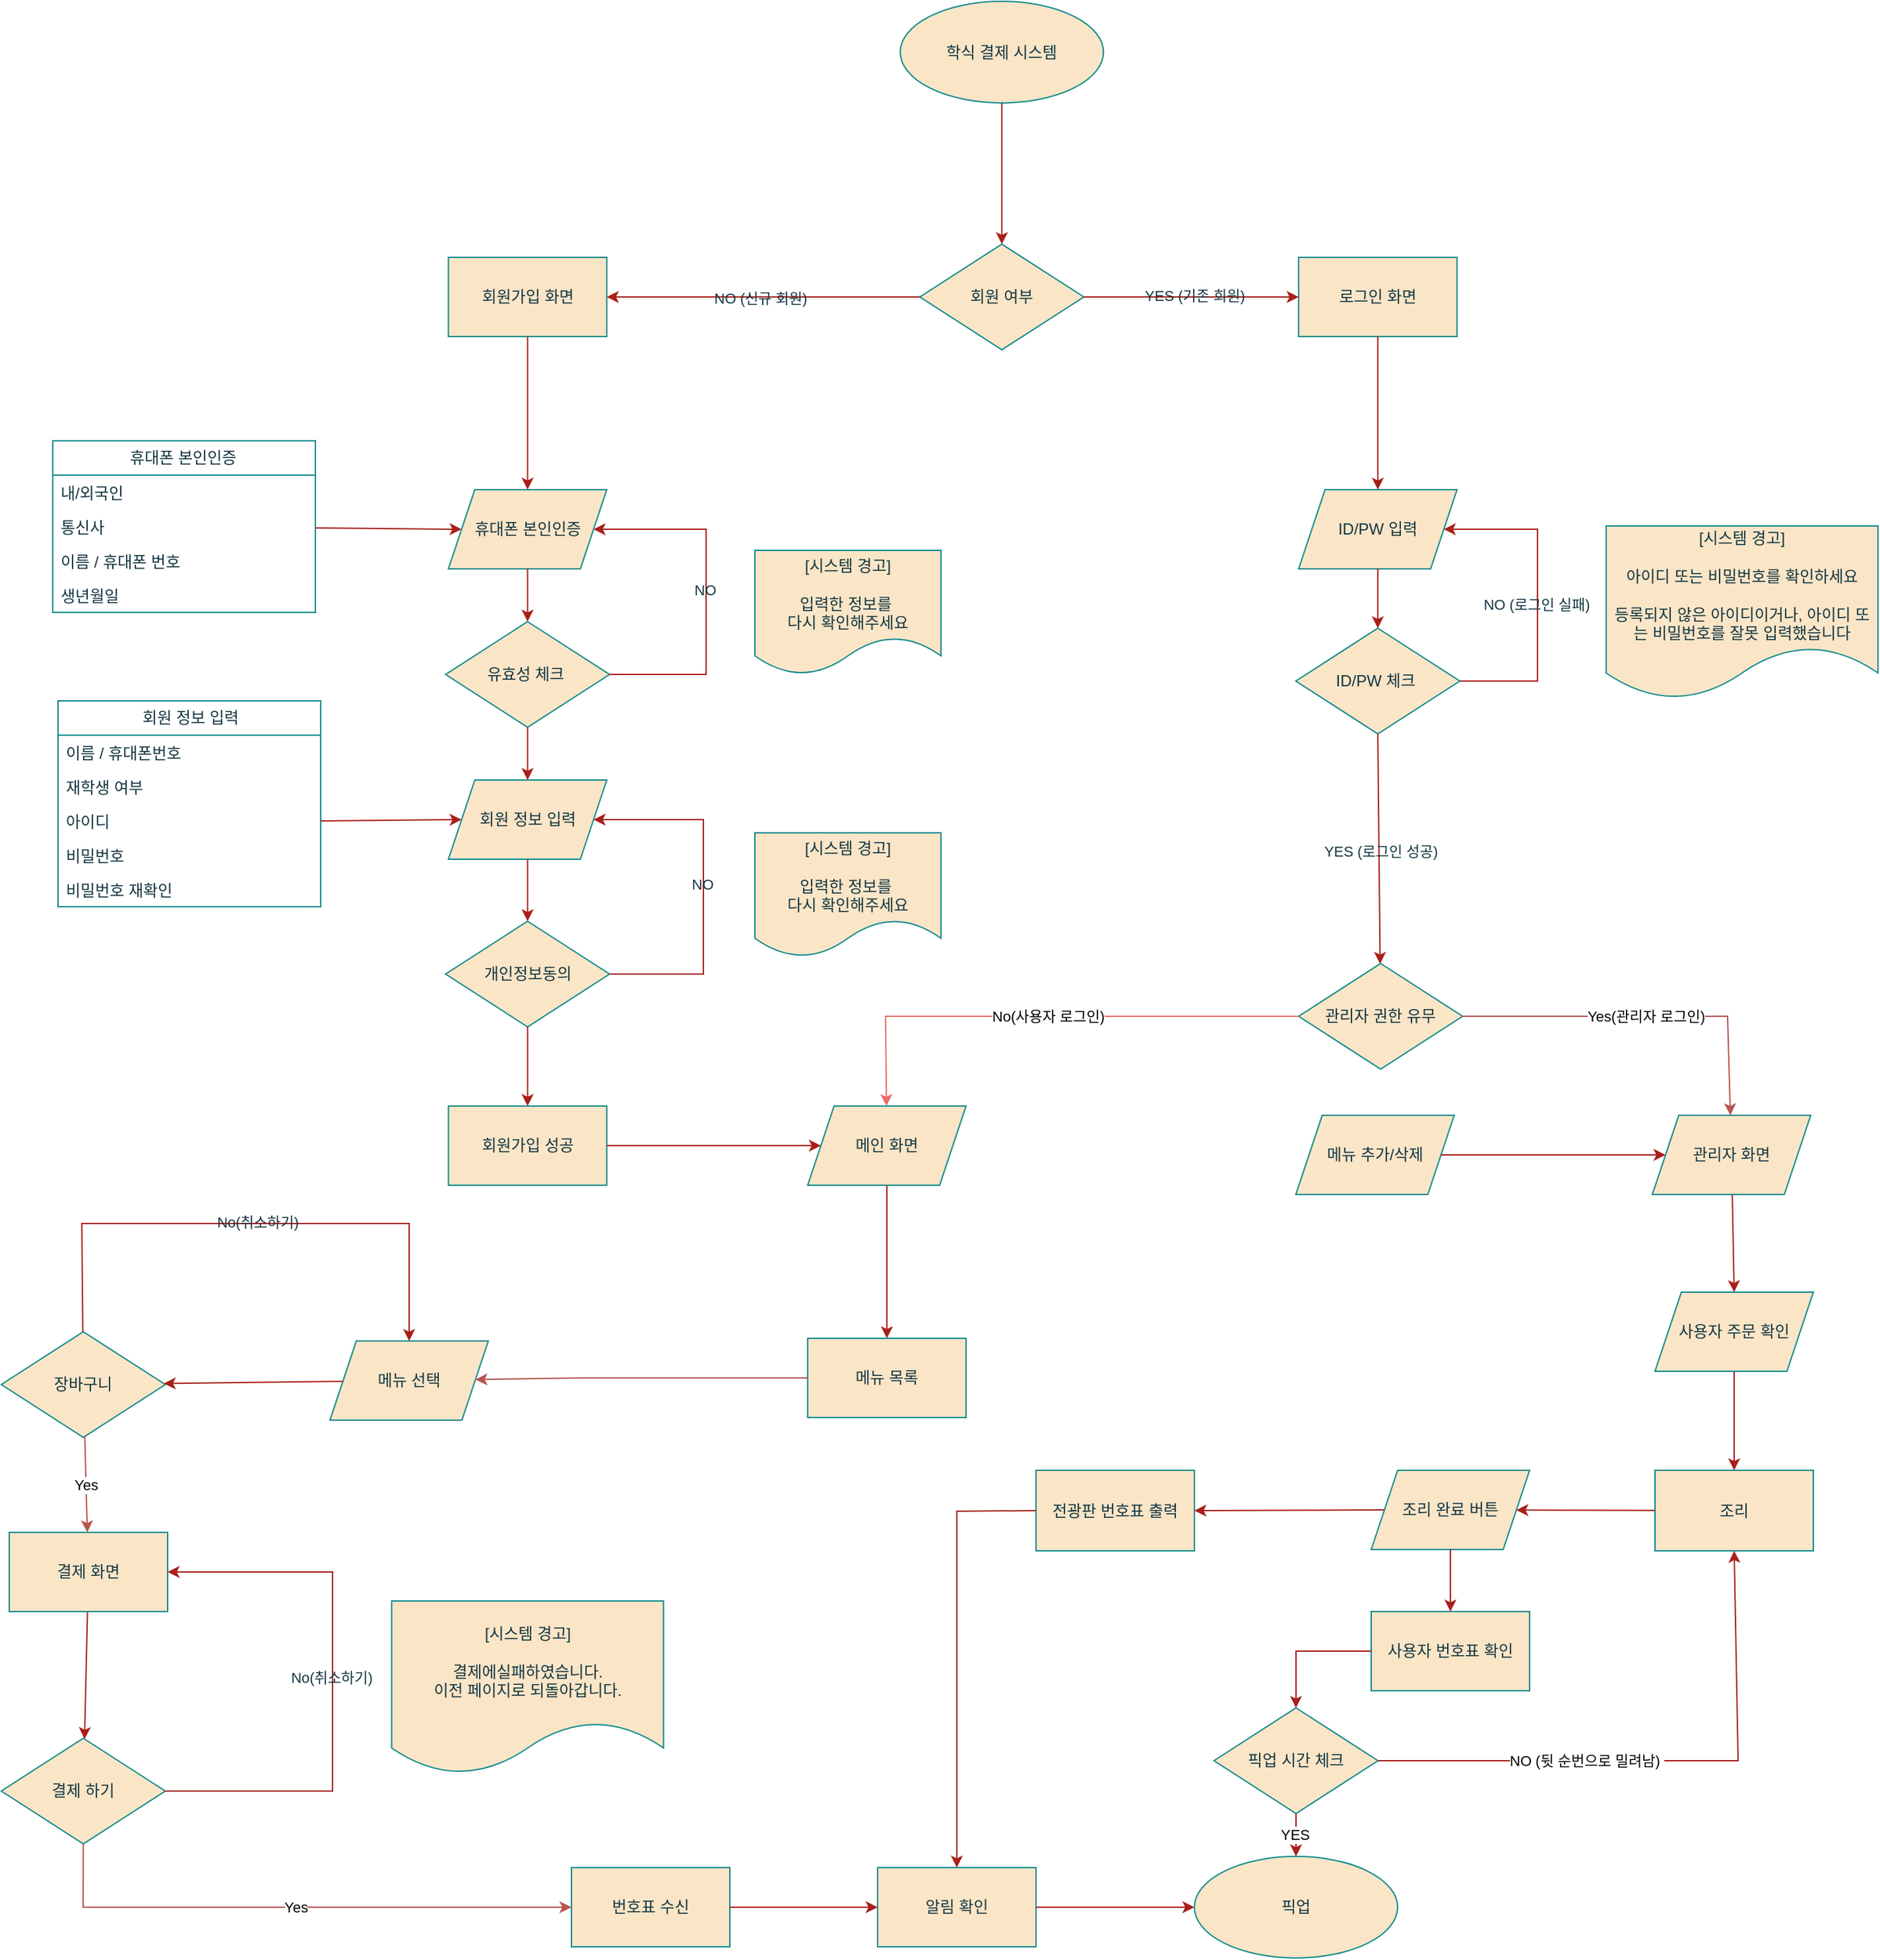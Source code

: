 <mxfile version="24.7.16">
  <diagram name="페이지-1" id="WDOpKO4NPTPdkzbE7wX_">
    <mxGraphModel dx="3242" dy="3518" grid="0" gridSize="10" guides="1" tooltips="1" connect="1" arrows="1" fold="1" page="0" pageScale="1" pageWidth="1169" pageHeight="827" background="none" math="0" shadow="0">
      <root>
        <mxCell id="0" />
        <mxCell id="1" parent="0" />
        <mxCell id="cikBObeoJPo-PBKQ5aRE-59" value="" style="endArrow=classic;rounded=0;entryX=0;entryY=0.5;entryDx=0;entryDy=0;flowAnimation=0;align=center;html=1;labelBackgroundColor=none;strokeColor=#A8201A;fontColor=default;" parent="1" source="cikBObeoJPo-PBKQ5aRE-9" target="cikBObeoJPo-PBKQ5aRE-20" edge="1">
          <mxGeometry width="50" height="50" relative="1" as="geometry">
            <mxPoint x="-371" y="-1385" as="sourcePoint" />
            <mxPoint x="-371" y="-1269" as="targetPoint" />
            <Array as="points" />
          </mxGeometry>
        </mxCell>
        <mxCell id="cikBObeoJPo-PBKQ5aRE-20" value="휴대폰 본인인증" style="shape=parallelogram;perimeter=parallelogramPerimeter;whiteSpace=wrap;html=1;fixedSize=1;rounded=0;labelBackgroundColor=none;fillColor=#FAE5C7;strokeColor=#0F8B8D;fontColor=#143642;" parent="1" vertex="1">
          <mxGeometry x="-441.25" y="-1279" width="120" height="60" as="geometry" />
        </mxCell>
        <mxCell id="cikBObeoJPo-PBKQ5aRE-21" value="유효성 체크&amp;nbsp;" style="rhombus;whiteSpace=wrap;html=1;rounded=0;labelBackgroundColor=none;fillColor=#FAE5C7;strokeColor=#0F8B8D;fontColor=#143642;" parent="1" vertex="1">
          <mxGeometry x="-443.37" y="-1179" width="124.25" height="80" as="geometry" />
        </mxCell>
        <mxCell id="cikBObeoJPo-PBKQ5aRE-22" value="&lt;div&gt;&lt;br&gt;&lt;/div&gt;[시스템 경고]&lt;div&gt;&lt;br&gt;&lt;div&gt;&lt;div&gt;&lt;span style=&quot;background-color: initial;&quot;&gt;입력한 정보를&amp;nbsp;&lt;/span&gt;&lt;/div&gt;&lt;div&gt;다시 확인해주세요&lt;br&gt;&lt;div&gt;&lt;div&gt;&lt;br&gt;&lt;/div&gt;&lt;/div&gt;&lt;/div&gt;&lt;/div&gt;&lt;/div&gt;" style="shape=document;whiteSpace=wrap;html=1;boundedLbl=1;rounded=0;labelBackgroundColor=none;fillColor=#FAE5C7;strokeColor=#0F8B8D;fontColor=#143642;" parent="1" vertex="1">
          <mxGeometry x="-209" y="-1233" width="141" height="94" as="geometry" />
        </mxCell>
        <mxCell id="cikBObeoJPo-PBKQ5aRE-24" value="회원 정보 입력" style="shape=parallelogram;perimeter=parallelogramPerimeter;whiteSpace=wrap;html=1;fixedSize=1;rounded=0;labelBackgroundColor=none;fillColor=#FAE5C7;strokeColor=#0F8B8D;fontColor=#143642;" parent="1" vertex="1">
          <mxGeometry x="-441.24" y="-1059" width="120" height="60" as="geometry" />
        </mxCell>
        <mxCell id="cikBObeoJPo-PBKQ5aRE-26" value="회원 여부" style="rhombus;whiteSpace=wrap;html=1;rounded=0;labelBackgroundColor=none;fillColor=#FAE5C7;strokeColor=#0F8B8D;fontColor=#143642;" parent="1" vertex="1">
          <mxGeometry x="-84" y="-1465" width="124.25" height="80" as="geometry" />
        </mxCell>
        <mxCell id="cikBObeoJPo-PBKQ5aRE-27" value="회원가입 화면" style="rounded=0;whiteSpace=wrap;html=1;labelBackgroundColor=none;fillColor=#FAE5C7;strokeColor=#0F8B8D;fontColor=#143642;" parent="1" vertex="1">
          <mxGeometry x="-441.25" y="-1455" width="120" height="60" as="geometry" />
        </mxCell>
        <mxCell id="cikBObeoJPo-PBKQ5aRE-28" value="로그인 화면" style="rounded=0;whiteSpace=wrap;html=1;labelBackgroundColor=none;fillColor=#FAE5C7;strokeColor=#0F8B8D;fontColor=#143642;" parent="1" vertex="1">
          <mxGeometry x="203" y="-1455" width="120" height="60" as="geometry" />
        </mxCell>
        <mxCell id="cikBObeoJPo-PBKQ5aRE-29" value="ID/PW 입력" style="shape=parallelogram;perimeter=parallelogramPerimeter;whiteSpace=wrap;html=1;fixedSize=1;rounded=0;labelBackgroundColor=none;fillColor=#FAE5C7;strokeColor=#0F8B8D;fontColor=#143642;" parent="1" vertex="1">
          <mxGeometry x="203" y="-1279" width="120" height="60" as="geometry" />
        </mxCell>
        <mxCell id="cikBObeoJPo-PBKQ5aRE-30" value="ID/PW 체크&amp;nbsp;" style="rhombus;whiteSpace=wrap;html=1;rounded=0;labelBackgroundColor=none;fillColor=#FAE5C7;strokeColor=#0F8B8D;fontColor=#143642;" parent="1" vertex="1">
          <mxGeometry x="200.87" y="-1174" width="124.25" height="80" as="geometry" />
        </mxCell>
        <mxCell id="cikBObeoJPo-PBKQ5aRE-32" value="개인정보동의" style="rhombus;whiteSpace=wrap;html=1;rounded=0;labelBackgroundColor=none;fillColor=#FAE5C7;strokeColor=#0F8B8D;fontColor=#143642;" parent="1" vertex="1">
          <mxGeometry x="-443.36" y="-952" width="124.25" height="80" as="geometry" />
        </mxCell>
        <mxCell id="cikBObeoJPo-PBKQ5aRE-34" value="회원가입 성공" style="rounded=0;whiteSpace=wrap;html=1;labelBackgroundColor=none;fillColor=#FAE5C7;strokeColor=#0F8B8D;fontColor=#143642;" parent="1" vertex="1">
          <mxGeometry x="-441.23" y="-812" width="120" height="60" as="geometry" />
        </mxCell>
        <mxCell id="cikBObeoJPo-PBKQ5aRE-37" value="회원 정보 입력" style="swimlane;fontStyle=0;childLayout=stackLayout;horizontal=1;startSize=26;fillColor=none;horizontalStack=0;resizeParent=1;resizeParentMax=0;resizeLast=0;collapsible=1;marginBottom=0;html=1;align=center;verticalAlign=middle;glass=0;rounded=0;labelBackgroundColor=none;strokeColor=#0F8B8D;fontColor=#143642;" parent="1" vertex="1">
          <mxGeometry x="-737" y="-1119" width="199" height="156" as="geometry" />
        </mxCell>
        <mxCell id="cikBObeoJPo-PBKQ5aRE-38" value="이름 / 휴대폰번호" style="text;strokeColor=none;fillColor=none;align=left;verticalAlign=top;spacingLeft=4;spacingRight=4;overflow=hidden;rotatable=0;points=[[0,0.5],[1,0.5]];portConstraint=eastwest;whiteSpace=wrap;html=1;rounded=0;labelBackgroundColor=none;fontColor=#143642;" parent="cikBObeoJPo-PBKQ5aRE-37" vertex="1">
          <mxGeometry y="26" width="199" height="26" as="geometry" />
        </mxCell>
        <mxCell id="4lntPSZdPVpktbw4NOrN-1" value="재학생 여부" style="text;strokeColor=none;fillColor=none;align=left;verticalAlign=top;spacingLeft=4;spacingRight=4;overflow=hidden;rotatable=0;points=[[0,0.5],[1,0.5]];portConstraint=eastwest;whiteSpace=wrap;html=1;rounded=0;labelBackgroundColor=none;fontColor=#143642;" parent="cikBObeoJPo-PBKQ5aRE-37" vertex="1">
          <mxGeometry y="52" width="199" height="26" as="geometry" />
        </mxCell>
        <mxCell id="cikBObeoJPo-PBKQ5aRE-39" value="아이디" style="text;strokeColor=none;fillColor=none;align=left;verticalAlign=top;spacingLeft=4;spacingRight=4;overflow=hidden;rotatable=0;points=[[0,0.5],[1,0.5]];portConstraint=eastwest;whiteSpace=wrap;html=1;rounded=0;labelBackgroundColor=none;fontColor=#143642;" parent="cikBObeoJPo-PBKQ5aRE-37" vertex="1">
          <mxGeometry y="78" width="199" height="26" as="geometry" />
        </mxCell>
        <mxCell id="cikBObeoJPo-PBKQ5aRE-40" value="비밀번호" style="text;strokeColor=none;fillColor=none;align=left;verticalAlign=top;spacingLeft=4;spacingRight=4;overflow=hidden;rotatable=0;points=[[0,0.5],[1,0.5]];portConstraint=eastwest;whiteSpace=wrap;html=1;rounded=0;labelBackgroundColor=none;fontColor=#143642;" parent="cikBObeoJPo-PBKQ5aRE-37" vertex="1">
          <mxGeometry y="104" width="199" height="26" as="geometry" />
        </mxCell>
        <mxCell id="cikBObeoJPo-PBKQ5aRE-41" value="비밀번호 재확인" style="text;strokeColor=none;fillColor=none;align=left;verticalAlign=top;spacingLeft=4;spacingRight=4;overflow=hidden;rotatable=0;points=[[0,0.5],[1,0.5]];portConstraint=eastwest;whiteSpace=wrap;html=1;rounded=0;labelBackgroundColor=none;fontColor=#143642;" parent="cikBObeoJPo-PBKQ5aRE-37" vertex="1">
          <mxGeometry y="130" width="199" height="26" as="geometry" />
        </mxCell>
        <mxCell id="cikBObeoJPo-PBKQ5aRE-42" value="[시스템 경고]&lt;div&gt;&lt;br&gt;&lt;/div&gt;&lt;div&gt;아이디 또는 비밀번호를 확인하세요&lt;/div&gt;&lt;div&gt;&lt;br&gt;&lt;/div&gt;&lt;div&gt;등록되지 않은 아이디이거나, 아이디 또는 비밀번호를 잘못 입력했습니다&lt;/div&gt;" style="shape=document;whiteSpace=wrap;html=1;boundedLbl=1;rounded=0;labelBackgroundColor=none;fillColor=#FAE5C7;strokeColor=#0F8B8D;fontColor=#143642;" parent="1" vertex="1">
          <mxGeometry x="436" y="-1251.5" width="206" height="131" as="geometry" />
        </mxCell>
        <mxCell id="cikBObeoJPo-PBKQ5aRE-43" value="&lt;div&gt;&lt;br&gt;&lt;/div&gt;[시스템 경고]&lt;div&gt;&lt;br&gt;&lt;div&gt;&lt;div&gt;&lt;span style=&quot;background-color: initial;&quot;&gt;입력한 정보를&amp;nbsp;&lt;/span&gt;&lt;/div&gt;&lt;div&gt;다시 확인해주세요&lt;br&gt;&lt;div&gt;&lt;div&gt;&lt;br&gt;&lt;/div&gt;&lt;/div&gt;&lt;/div&gt;&lt;/div&gt;&lt;/div&gt;" style="shape=document;whiteSpace=wrap;html=1;boundedLbl=1;rounded=0;labelBackgroundColor=none;fillColor=#FAE5C7;strokeColor=#0F8B8D;fontColor=#143642;" parent="1" vertex="1">
          <mxGeometry x="-209" y="-1019" width="141" height="94" as="geometry" />
        </mxCell>
        <mxCell id="cikBObeoJPo-PBKQ5aRE-44" value="학식 결제 시스템" style="ellipse;whiteSpace=wrap;html=1;rounded=0;labelBackgroundColor=none;fillColor=#FAE5C7;strokeColor=#0F8B8D;fontColor=#143642;" parent="1" vertex="1">
          <mxGeometry x="-98.87" y="-1649" width="154" height="77" as="geometry" />
        </mxCell>
        <mxCell id="cikBObeoJPo-PBKQ5aRE-45" value="" style="endArrow=classic;rounded=0;exitX=0.5;exitY=1;exitDx=0;exitDy=0;entryX=0.5;entryY=0;entryDx=0;entryDy=0;flowAnimation=0;align=center;html=1;labelBackgroundColor=none;strokeColor=#A8201A;fontColor=default;" parent="1" source="cikBObeoJPo-PBKQ5aRE-44" target="cikBObeoJPo-PBKQ5aRE-26" edge="1">
          <mxGeometry width="50" height="50" relative="1" as="geometry">
            <mxPoint x="-296" y="-1321" as="sourcePoint" />
            <mxPoint x="-246" y="-1371" as="targetPoint" />
          </mxGeometry>
        </mxCell>
        <mxCell id="cikBObeoJPo-PBKQ5aRE-48" value="" style="endArrow=classic;rounded=0;exitX=0;exitY=0.5;exitDx=0;exitDy=0;entryX=1;entryY=0.5;entryDx=0;entryDy=0;flowAnimation=0;align=center;html=1;labelBackgroundColor=none;strokeColor=#A8201A;fontColor=default;" parent="1" source="cikBObeoJPo-PBKQ5aRE-26" target="cikBObeoJPo-PBKQ5aRE-27" edge="1">
          <mxGeometry width="50" height="50" relative="1" as="geometry">
            <mxPoint x="-12" y="-1562" as="sourcePoint" />
            <mxPoint x="-12" y="-1455" as="targetPoint" />
          </mxGeometry>
        </mxCell>
        <mxCell id="cikBObeoJPo-PBKQ5aRE-49" value="NO (신규 회원)" style="edgeLabel;html=1;align=center;verticalAlign=middle;resizable=0;points=[];rounded=0;labelBackgroundColor=none;fontColor=#143642;" parent="cikBObeoJPo-PBKQ5aRE-48" vertex="1" connectable="0">
          <mxGeometry x="0.023" y="1" relative="1" as="geometry">
            <mxPoint as="offset" />
          </mxGeometry>
        </mxCell>
        <mxCell id="cikBObeoJPo-PBKQ5aRE-50" value="" style="endArrow=classic;rounded=0;exitX=1;exitY=0.5;exitDx=0;exitDy=0;entryX=0;entryY=0.5;entryDx=0;entryDy=0;flowAnimation=0;align=center;html=1;labelBackgroundColor=none;strokeColor=#A8201A;fontColor=default;" parent="1" source="cikBObeoJPo-PBKQ5aRE-26" target="cikBObeoJPo-PBKQ5aRE-28" edge="1">
          <mxGeometry width="50" height="50" relative="1" as="geometry">
            <mxPoint x="-74" y="-1415" as="sourcePoint" />
            <mxPoint x="-311" y="-1415" as="targetPoint" />
          </mxGeometry>
        </mxCell>
        <mxCell id="cikBObeoJPo-PBKQ5aRE-51" value="YES (기존 회원)" style="edgeLabel;html=1;align=center;verticalAlign=middle;resizable=0;points=[];rounded=0;labelBackgroundColor=none;fontColor=#143642;" parent="cikBObeoJPo-PBKQ5aRE-50" vertex="1" connectable="0">
          <mxGeometry x="0.023" y="1" relative="1" as="geometry">
            <mxPoint as="offset" />
          </mxGeometry>
        </mxCell>
        <mxCell id="cikBObeoJPo-PBKQ5aRE-52" value="" style="endArrow=classic;rounded=0;exitX=0.5;exitY=1;exitDx=0;exitDy=0;entryX=0.5;entryY=0;entryDx=0;entryDy=0;flowAnimation=0;align=center;html=1;labelBackgroundColor=none;strokeColor=#A8201A;fontColor=default;" parent="1" source="cikBObeoJPo-PBKQ5aRE-27" target="cikBObeoJPo-PBKQ5aRE-20" edge="1">
          <mxGeometry width="50" height="50" relative="1" as="geometry">
            <mxPoint x="-12" y="-1562" as="sourcePoint" />
            <mxPoint x="-12" y="-1455" as="targetPoint" />
          </mxGeometry>
        </mxCell>
        <mxCell id="cikBObeoJPo-PBKQ5aRE-53" value="" style="endArrow=classic;rounded=0;exitX=0.5;exitY=1;exitDx=0;exitDy=0;entryX=0.5;entryY=0;entryDx=0;entryDy=0;flowAnimation=0;align=center;html=1;labelBackgroundColor=none;strokeColor=#A8201A;fontColor=default;" parent="1" source="cikBObeoJPo-PBKQ5aRE-28" target="cikBObeoJPo-PBKQ5aRE-29" edge="1">
          <mxGeometry width="50" height="50" relative="1" as="geometry">
            <mxPoint x="-371" y="-1385" as="sourcePoint" />
            <mxPoint x="-371" y="-1269" as="targetPoint" />
          </mxGeometry>
        </mxCell>
        <mxCell id="cikBObeoJPo-PBKQ5aRE-54" value="" style="endArrow=classic;rounded=0;exitX=0.5;exitY=1;exitDx=0;exitDy=0;entryX=0.5;entryY=0;entryDx=0;entryDy=0;flowAnimation=0;align=center;html=1;labelBackgroundColor=none;strokeColor=#A8201A;fontColor=default;" parent="1" source="cikBObeoJPo-PBKQ5aRE-29" target="cikBObeoJPo-PBKQ5aRE-30" edge="1">
          <mxGeometry width="50" height="50" relative="1" as="geometry">
            <mxPoint x="-361" y="-1375" as="sourcePoint" />
            <mxPoint x="-361" y="-1259" as="targetPoint" />
          </mxGeometry>
        </mxCell>
        <mxCell id="cikBObeoJPo-PBKQ5aRE-55" value="" style="endArrow=classic;rounded=0;exitX=0.5;exitY=1;exitDx=0;exitDy=0;flowAnimation=0;align=center;html=1;labelBackgroundColor=none;strokeColor=#A8201A;fontColor=default;" parent="1" source="cikBObeoJPo-PBKQ5aRE-30" target="CX750_FS6fgdhHjsfeA2-2" edge="1">
          <mxGeometry width="50" height="50" relative="1" as="geometry">
            <mxPoint x="50" y="-1415" as="sourcePoint" />
            <mxPoint x="262.99" y="-921" as="targetPoint" />
          </mxGeometry>
        </mxCell>
        <mxCell id="cikBObeoJPo-PBKQ5aRE-56" value="YES (로그인 성공)" style="edgeLabel;html=1;align=center;verticalAlign=middle;resizable=0;points=[];rounded=0;labelBackgroundColor=none;fontColor=#143642;" parent="cikBObeoJPo-PBKQ5aRE-55" vertex="1" connectable="0">
          <mxGeometry x="0.023" y="1" relative="1" as="geometry">
            <mxPoint as="offset" />
          </mxGeometry>
        </mxCell>
        <mxCell id="cikBObeoJPo-PBKQ5aRE-57" value="" style="endArrow=classic;rounded=0;exitX=1;exitY=0.5;exitDx=0;exitDy=0;entryX=1;entryY=0.5;entryDx=0;entryDy=0;flowAnimation=0;align=center;html=1;labelBackgroundColor=none;strokeColor=#A8201A;fontColor=default;" parent="1" source="cikBObeoJPo-PBKQ5aRE-30" target="cikBObeoJPo-PBKQ5aRE-29" edge="1">
          <mxGeometry width="50" height="50" relative="1" as="geometry">
            <mxPoint x="337.24" y="-1124" as="sourcePoint" />
            <mxPoint x="325.12" y="-1239" as="targetPoint" />
            <Array as="points">
              <mxPoint x="384" y="-1134" />
              <mxPoint x="384" y="-1186" />
              <mxPoint x="384" y="-1249" />
            </Array>
          </mxGeometry>
        </mxCell>
        <mxCell id="cikBObeoJPo-PBKQ5aRE-58" value="NO (로그인 실패)" style="edgeLabel;html=1;align=center;verticalAlign=middle;resizable=0;points=[];rounded=0;labelBackgroundColor=none;fontColor=#143642;" parent="cikBObeoJPo-PBKQ5aRE-57" vertex="1" connectable="0">
          <mxGeometry x="0.023" y="1" relative="1" as="geometry">
            <mxPoint y="8" as="offset" />
          </mxGeometry>
        </mxCell>
        <mxCell id="cikBObeoJPo-PBKQ5aRE-60" value="" style="endArrow=classic;rounded=0;exitX=1;exitY=0.5;exitDx=0;exitDy=0;entryX=0;entryY=0.5;entryDx=0;entryDy=0;flowAnimation=0;align=center;html=1;labelBackgroundColor=none;strokeColor=#A8201A;fontColor=default;" parent="1" source="cikBObeoJPo-PBKQ5aRE-39" target="cikBObeoJPo-PBKQ5aRE-24" edge="1">
          <mxGeometry width="50" height="50" relative="1" as="geometry">
            <mxPoint x="-528" y="-1239" as="sourcePoint" />
            <mxPoint x="-421" y="-1239" as="targetPoint" />
          </mxGeometry>
        </mxCell>
        <mxCell id="cikBObeoJPo-PBKQ5aRE-61" value="" style="endArrow=classic;rounded=0;exitX=0.5;exitY=1;exitDx=0;exitDy=0;entryX=0.5;entryY=0;entryDx=0;entryDy=0;flowAnimation=0;align=center;html=1;labelBackgroundColor=none;strokeColor=#A8201A;fontColor=default;" parent="1" source="cikBObeoJPo-PBKQ5aRE-20" target="cikBObeoJPo-PBKQ5aRE-21" edge="1">
          <mxGeometry width="50" height="50" relative="1" as="geometry">
            <mxPoint x="-371" y="-1385" as="sourcePoint" />
            <mxPoint x="-371" y="-1269" as="targetPoint" />
          </mxGeometry>
        </mxCell>
        <mxCell id="cikBObeoJPo-PBKQ5aRE-62" value="" style="endArrow=classic;rounded=0;exitX=0.5;exitY=1;exitDx=0;exitDy=0;entryX=0.5;entryY=0;entryDx=0;entryDy=0;flowAnimation=0;align=center;html=1;labelBackgroundColor=none;strokeColor=#A8201A;fontColor=default;" parent="1" source="cikBObeoJPo-PBKQ5aRE-21" target="cikBObeoJPo-PBKQ5aRE-24" edge="1">
          <mxGeometry width="50" height="50" relative="1" as="geometry">
            <mxPoint x="-371" y="-1209" as="sourcePoint" />
            <mxPoint x="-371" y="-1169" as="targetPoint" />
          </mxGeometry>
        </mxCell>
        <mxCell id="cikBObeoJPo-PBKQ5aRE-65" value="" style="endArrow=classic;rounded=0;exitX=1;exitY=0.5;exitDx=0;exitDy=0;entryX=1;entryY=0.5;entryDx=0;entryDy=0;flowAnimation=0;align=center;html=1;labelBackgroundColor=none;strokeColor=#A8201A;fontColor=default;" parent="1" source="cikBObeoJPo-PBKQ5aRE-21" target="cikBObeoJPo-PBKQ5aRE-20" edge="1">
          <mxGeometry width="50" height="50" relative="1" as="geometry">
            <mxPoint x="-305.01" y="-1128.5" as="sourcePoint" />
            <mxPoint x="-317.01" y="-1243.5" as="targetPoint" />
            <Array as="points">
              <mxPoint x="-246" y="-1139" />
              <mxPoint x="-246" y="-1249" />
            </Array>
          </mxGeometry>
        </mxCell>
        <mxCell id="cikBObeoJPo-PBKQ5aRE-66" value="NO" style="edgeLabel;html=1;align=center;verticalAlign=middle;resizable=0;points=[];rounded=0;labelBackgroundColor=none;fontColor=#143642;" parent="cikBObeoJPo-PBKQ5aRE-65" vertex="1" connectable="0">
          <mxGeometry x="0.023" y="1" relative="1" as="geometry">
            <mxPoint as="offset" />
          </mxGeometry>
        </mxCell>
        <mxCell id="cikBObeoJPo-PBKQ5aRE-67" value="" style="endArrow=classic;rounded=0;exitX=1;exitY=0.5;exitDx=0;exitDy=0;entryX=1;entryY=0.5;entryDx=0;entryDy=0;flowAnimation=0;align=center;html=1;labelBackgroundColor=none;strokeColor=#A8201A;fontColor=default;" parent="1" source="cikBObeoJPo-PBKQ5aRE-32" target="cikBObeoJPo-PBKQ5aRE-24" edge="1">
          <mxGeometry width="50" height="50" relative="1" as="geometry">
            <mxPoint x="-302" y="-918" as="sourcePoint" />
            <mxPoint x="-314" y="-1028" as="targetPoint" />
            <Array as="points">
              <mxPoint x="-248" y="-912" />
              <mxPoint x="-248" y="-1029" />
            </Array>
          </mxGeometry>
        </mxCell>
        <mxCell id="cikBObeoJPo-PBKQ5aRE-68" value="NO" style="edgeLabel;html=1;align=center;verticalAlign=middle;resizable=0;points=[];rounded=0;labelBackgroundColor=none;fontColor=#143642;" parent="cikBObeoJPo-PBKQ5aRE-67" vertex="1" connectable="0">
          <mxGeometry x="0.023" y="1" relative="1" as="geometry">
            <mxPoint as="offset" />
          </mxGeometry>
        </mxCell>
        <mxCell id="cikBObeoJPo-PBKQ5aRE-69" value="" style="endArrow=classic;rounded=0;exitX=0.5;exitY=1;exitDx=0;exitDy=0;entryX=0.5;entryY=0;entryDx=0;entryDy=0;flowAnimation=0;align=center;html=1;labelBackgroundColor=none;strokeColor=#A8201A;fontColor=default;" parent="1" source="cikBObeoJPo-PBKQ5aRE-24" target="cikBObeoJPo-PBKQ5aRE-32" edge="1">
          <mxGeometry width="50" height="50" relative="1" as="geometry">
            <mxPoint x="-371" y="-1089" as="sourcePoint" />
            <mxPoint x="-371" y="-1049" as="targetPoint" />
          </mxGeometry>
        </mxCell>
        <mxCell id="cikBObeoJPo-PBKQ5aRE-70" value="" style="endArrow=classic;rounded=0;exitX=0.5;exitY=1;exitDx=0;exitDy=0;entryX=0.5;entryY=0;entryDx=0;entryDy=0;flowAnimation=0;align=center;html=1;labelBackgroundColor=none;strokeColor=#A8201A;fontColor=default;" parent="1" source="cikBObeoJPo-PBKQ5aRE-32" target="cikBObeoJPo-PBKQ5aRE-34" edge="1">
          <mxGeometry width="50" height="50" relative="1" as="geometry">
            <mxPoint x="-371" y="-989" as="sourcePoint" />
            <mxPoint x="-371" y="-942" as="targetPoint" />
          </mxGeometry>
        </mxCell>
        <mxCell id="A_9YKqtxAkf_icvJ8Hs--1" value="" style="endArrow=classic;rounded=0;exitX=1;exitY=0.5;exitDx=0;exitDy=0;flowAnimation=0;align=center;html=1;labelBackgroundColor=none;strokeColor=#A8201A;fontColor=default;" parent="1" source="cikBObeoJPo-PBKQ5aRE-34" target="CX750_FS6fgdhHjsfeA2-32" edge="1">
          <mxGeometry width="50" height="50" relative="1" as="geometry">
            <mxPoint x="-371" y="-862" as="sourcePoint" />
            <mxPoint x="-170" y="-776" as="targetPoint" />
          </mxGeometry>
        </mxCell>
        <object label="휴대폰 본인인증&amp;nbsp;" 재학생="여부" id="cikBObeoJPo-PBKQ5aRE-9">
          <mxCell style="swimlane;fontStyle=0;childLayout=stackLayout;horizontal=1;startSize=26;fillColor=none;horizontalStack=0;resizeParent=1;resizeParentMax=0;resizeLast=0;collapsible=1;marginBottom=0;html=1;align=center;verticalAlign=middle;glass=0;rounded=0;labelBackgroundColor=none;strokeColor=#0F8B8D;fontColor=#143642;" parent="1" vertex="1">
            <mxGeometry x="-741" y="-1316" width="199" height="130" as="geometry" />
          </mxCell>
        </object>
        <object label="내/외국인" id="cikBObeoJPo-PBKQ5aRE-11">
          <mxCell style="text;strokeColor=none;fillColor=none;align=left;verticalAlign=top;spacingLeft=4;spacingRight=4;overflow=hidden;rotatable=0;points=[[0,0.5],[1,0.5]];portConstraint=eastwest;whiteSpace=wrap;html=1;rounded=0;labelBackgroundColor=none;fontColor=#143642;" parent="cikBObeoJPo-PBKQ5aRE-9" vertex="1">
            <mxGeometry y="26" width="199" height="26" as="geometry" />
          </mxCell>
        </object>
        <mxCell id="cikBObeoJPo-PBKQ5aRE-13" value="통신사" style="text;strokeColor=none;fillColor=none;align=left;verticalAlign=top;spacingLeft=4;spacingRight=4;overflow=hidden;rotatable=0;points=[[0,0.5],[1,0.5]];portConstraint=eastwest;whiteSpace=wrap;html=1;rounded=0;labelBackgroundColor=none;fontColor=#143642;" parent="cikBObeoJPo-PBKQ5aRE-9" vertex="1">
          <mxGeometry y="52" width="199" height="26" as="geometry" />
        </mxCell>
        <mxCell id="cikBObeoJPo-PBKQ5aRE-14" value="이름 / 휴대폰 번호" style="text;strokeColor=none;fillColor=none;align=left;verticalAlign=top;spacingLeft=4;spacingRight=4;overflow=hidden;rotatable=0;points=[[0,0.5],[1,0.5]];portConstraint=eastwest;whiteSpace=wrap;html=1;rounded=0;labelBackgroundColor=none;fontColor=#143642;" parent="cikBObeoJPo-PBKQ5aRE-9" vertex="1">
          <mxGeometry y="78" width="199" height="26" as="geometry" />
        </mxCell>
        <mxCell id="cikBObeoJPo-PBKQ5aRE-12" value="생년월일" style="text;strokeColor=none;fillColor=none;align=left;verticalAlign=top;spacingLeft=4;spacingRight=4;overflow=hidden;rotatable=0;points=[[0,0.5],[1,0.5]];portConstraint=eastwest;whiteSpace=wrap;html=1;rounded=0;labelBackgroundColor=none;fontColor=#143642;" parent="cikBObeoJPo-PBKQ5aRE-9" vertex="1">
          <mxGeometry y="104" width="199" height="26" as="geometry" />
        </mxCell>
        <mxCell id="4lntPSZdPVpktbw4NOrN-4" value="" style="endArrow=classic;rounded=0;flowAnimation=0;align=center;html=1;labelBackgroundColor=none;strokeColor=#A8201A;fontColor=default;" parent="1" source="CX750_FS6fgdhHjsfeA2-32" target="4lntPSZdPVpktbw4NOrN-6" edge="1">
          <mxGeometry width="50" height="50" relative="1" as="geometry">
            <mxPoint x="-109.824" y="-746" as="sourcePoint" />
            <mxPoint x="-110" y="-655" as="targetPoint" />
          </mxGeometry>
        </mxCell>
        <mxCell id="4lntPSZdPVpktbw4NOrN-6" value="메뉴 목록" style="rounded=0;whiteSpace=wrap;html=1;labelBackgroundColor=none;fillColor=#FAE5C7;strokeColor=#0F8B8D;fontColor=#143642;" parent="1" vertex="1">
          <mxGeometry x="-169" y="-636" width="120" height="60" as="geometry" />
        </mxCell>
        <mxCell id="4lntPSZdPVpktbw4NOrN-8" value="장바구니" style="rhombus;whiteSpace=wrap;html=1;rounded=0;labelBackgroundColor=none;fillColor=#FAE5C7;strokeColor=#0F8B8D;fontColor=#143642;" parent="1" vertex="1">
          <mxGeometry x="-780" y="-641" width="124.25" height="80" as="geometry" />
        </mxCell>
        <mxCell id="4lntPSZdPVpktbw4NOrN-9" value="메뉴 선택" style="shape=parallelogram;perimeter=parallelogramPerimeter;whiteSpace=wrap;html=1;fixedSize=1;rounded=0;labelBackgroundColor=none;fillColor=#FAE5C7;strokeColor=#0F8B8D;fontColor=#143642;" parent="1" vertex="1">
          <mxGeometry x="-531" y="-634" width="120" height="60" as="geometry" />
        </mxCell>
        <mxCell id="4lntPSZdPVpktbw4NOrN-10" value="" style="endArrow=classic;html=1;rounded=0;fillColor=#f8cecc;strokeColor=#b85450;" parent="1" source="4lntPSZdPVpktbw4NOrN-6" target="4lntPSZdPVpktbw4NOrN-9" edge="1">
          <mxGeometry width="50" height="50" relative="1" as="geometry">
            <mxPoint x="-173" y="-196" as="sourcePoint" />
            <mxPoint x="-130.954" y="-515" as="targetPoint" />
            <Array as="points">
              <mxPoint x="-339" y="-606" />
            </Array>
          </mxGeometry>
        </mxCell>
        <mxCell id="4lntPSZdPVpktbw4NOrN-11" value="" style="endArrow=classic;rounded=0;flowAnimation=0;align=center;html=1;labelBackgroundColor=none;strokeColor=#A8201A;fontColor=default;" parent="1" source="4lntPSZdPVpktbw4NOrN-9" target="4lntPSZdPVpktbw4NOrN-8" edge="1">
          <mxGeometry width="50" height="50" relative="1" as="geometry">
            <mxPoint x="-99" y="-450" as="sourcePoint" />
            <mxPoint x="-98" y="-340" as="targetPoint" />
          </mxGeometry>
        </mxCell>
        <mxCell id="4lntPSZdPVpktbw4NOrN-12" value="" style="endArrow=classic;rounded=0;flowAnimation=0;align=center;html=1;labelBackgroundColor=none;strokeColor=#A8201A;fontColor=default;" parent="1" source="4lntPSZdPVpktbw4NOrN-8" target="4lntPSZdPVpktbw4NOrN-9" edge="1">
          <mxGeometry width="50" height="50" relative="1" as="geometry">
            <mxPoint x="-247" y="-401" as="sourcePoint" />
            <mxPoint x="-259" y="-518" as="targetPoint" />
            <Array as="points">
              <mxPoint x="-719" y="-723" />
              <mxPoint x="-471" y="-723" />
            </Array>
          </mxGeometry>
        </mxCell>
        <mxCell id="4lntPSZdPVpktbw4NOrN-13" value="No(취소하기)" style="edgeLabel;html=1;align=center;verticalAlign=middle;resizable=0;points=[];rounded=0;labelBackgroundColor=none;fontColor=#143642;" parent="4lntPSZdPVpktbw4NOrN-12" vertex="1" connectable="0">
          <mxGeometry x="0.023" y="1" relative="1" as="geometry">
            <mxPoint as="offset" />
          </mxGeometry>
        </mxCell>
        <mxCell id="4lntPSZdPVpktbw4NOrN-18" value="" style="endArrow=classic;rounded=0;flowAnimation=0;align=center;html=1;labelBackgroundColor=none;strokeColor=#A8201A;fontColor=default;" parent="1" source="CX750_FS6fgdhHjsfeA2-24" target="CX750_FS6fgdhHjsfeA2-23" edge="1">
          <mxGeometry width="50" height="50" relative="1" as="geometry">
            <mxPoint x="-337.184" y="-183.199" as="sourcePoint" />
            <mxPoint x="-307" y="-141" as="targetPoint" />
          </mxGeometry>
        </mxCell>
        <mxCell id="4lntPSZdPVpktbw4NOrN-19" value="번호표 수신" style="rounded=0;whiteSpace=wrap;html=1;labelBackgroundColor=none;fillColor=#FAE5C7;strokeColor=#0F8B8D;fontColor=#143642;" parent="1" vertex="1">
          <mxGeometry x="-348" y="-235" width="120" height="60" as="geometry" />
        </mxCell>
        <mxCell id="CX750_FS6fgdhHjsfeA2-2" value="관리자 권한 유무" style="rhombus;whiteSpace=wrap;html=1;rounded=0;labelBackgroundColor=none;fillColor=#FAE5C7;strokeColor=#0F8B8D;fontColor=#143642;" parent="1" vertex="1">
          <mxGeometry x="203" y="-920" width="124.25" height="80" as="geometry" />
        </mxCell>
        <mxCell id="CX750_FS6fgdhHjsfeA2-8" value="" style="endArrow=classic;html=1;rounded=0;strokeColor=#EA6B66;" parent="1" source="CX750_FS6fgdhHjsfeA2-2" target="CX750_FS6fgdhHjsfeA2-32" edge="1">
          <mxGeometry relative="1" as="geometry">
            <mxPoint x="111" y="-830" as="sourcePoint" />
            <mxPoint x="-110" y="-806" as="targetPoint" />
            <Array as="points">
              <mxPoint x="-110" y="-880" />
            </Array>
          </mxGeometry>
        </mxCell>
        <mxCell id="CX750_FS6fgdhHjsfeA2-9" value="No(사용자 로그인)" style="edgeLabel;resizable=0;html=1;;align=center;verticalAlign=middle;" parent="CX750_FS6fgdhHjsfeA2-8" connectable="0" vertex="1">
          <mxGeometry relative="1" as="geometry" />
        </mxCell>
        <mxCell id="CX750_FS6fgdhHjsfeA2-11" value="" style="endArrow=classic;html=1;rounded=0;fillColor=#f8cecc;strokeColor=#b85450;" parent="1" source="CX750_FS6fgdhHjsfeA2-2" target="CX750_FS6fgdhHjsfeA2-33" edge="1">
          <mxGeometry relative="1" as="geometry">
            <mxPoint x="111" y="-830" as="sourcePoint" />
            <mxPoint x="530.109" y="-809" as="targetPoint" />
            <Array as="points">
              <mxPoint x="528" y="-880" />
            </Array>
          </mxGeometry>
        </mxCell>
        <mxCell id="CX750_FS6fgdhHjsfeA2-12" value="Yes(관리자 로그인)" style="edgeLabel;resizable=0;html=1;;align=center;verticalAlign=middle;" parent="CX750_FS6fgdhHjsfeA2-11" connectable="0" vertex="1">
          <mxGeometry relative="1" as="geometry" />
        </mxCell>
        <mxCell id="CX750_FS6fgdhHjsfeA2-17" value="[시스템 경고]&lt;div&gt;&lt;br&gt;&lt;/div&gt;&lt;div&gt;결제에실패하였습니다.&lt;br&gt;이전 페이지로 되돌아갑니다.&lt;/div&gt;" style="shape=document;whiteSpace=wrap;html=1;boundedLbl=1;rounded=0;labelBackgroundColor=none;fillColor=#FAE5C7;strokeColor=#0F8B8D;fontColor=#143642;" parent="1" vertex="1">
          <mxGeometry x="-484.24" y="-437" width="206" height="131" as="geometry" />
        </mxCell>
        <mxCell id="CX750_FS6fgdhHjsfeA2-18" value="" style="endArrow=classic;html=1;rounded=0;fillColor=#f8cecc;strokeColor=#b85450;" parent="1" source="4lntPSZdPVpktbw4NOrN-8" target="CX750_FS6fgdhHjsfeA2-24" edge="1">
          <mxGeometry relative="1" as="geometry">
            <mxPoint x="-129" y="-217" as="sourcePoint" />
            <mxPoint x="-337.112" y="-262.847" as="targetPoint" />
          </mxGeometry>
        </mxCell>
        <mxCell id="CX750_FS6fgdhHjsfeA2-19" value="Yes" style="edgeLabel;resizable=0;html=1;;align=center;verticalAlign=middle;" parent="CX750_FS6fgdhHjsfeA2-18" connectable="0" vertex="1">
          <mxGeometry relative="1" as="geometry" />
        </mxCell>
        <mxCell id="CX750_FS6fgdhHjsfeA2-23" value="결제 하기" style="rhombus;whiteSpace=wrap;html=1;rounded=0;labelBackgroundColor=none;fillColor=#FAE5C7;strokeColor=#0F8B8D;fontColor=#143642;" parent="1" vertex="1">
          <mxGeometry x="-780" y="-333" width="124.25" height="80" as="geometry" />
        </mxCell>
        <mxCell id="CX750_FS6fgdhHjsfeA2-24" value="결제 화면" style="rounded=0;whiteSpace=wrap;html=1;labelBackgroundColor=none;fillColor=#FAE5C7;strokeColor=#0F8B8D;fontColor=#143642;" parent="1" vertex="1">
          <mxGeometry x="-774" y="-489" width="120" height="60" as="geometry" />
        </mxCell>
        <mxCell id="CX750_FS6fgdhHjsfeA2-27" value="" style="endArrow=classic;html=1;rounded=0;fillColor=#f8cecc;strokeColor=#b85450;exitX=0.5;exitY=1;exitDx=0;exitDy=0;" parent="1" source="CX750_FS6fgdhHjsfeA2-23" target="4lntPSZdPVpktbw4NOrN-19" edge="1">
          <mxGeometry relative="1" as="geometry">
            <mxPoint x="-327" y="-341" as="sourcePoint" />
            <mxPoint x="-326" y="-243" as="targetPoint" />
            <Array as="points">
              <mxPoint x="-718" y="-205" />
            </Array>
          </mxGeometry>
        </mxCell>
        <mxCell id="CX750_FS6fgdhHjsfeA2-28" value="Yes" style="edgeLabel;resizable=0;html=1;;align=center;verticalAlign=middle;" parent="CX750_FS6fgdhHjsfeA2-27" connectable="0" vertex="1">
          <mxGeometry relative="1" as="geometry" />
        </mxCell>
        <mxCell id="CX750_FS6fgdhHjsfeA2-29" value="" style="endArrow=classic;rounded=0;flowAnimation=0;align=center;html=1;labelBackgroundColor=none;strokeColor=#A8201A;fontColor=default;" parent="1" source="CX750_FS6fgdhHjsfeA2-23" target="CX750_FS6fgdhHjsfeA2-24" edge="1">
          <mxGeometry width="50" height="50" relative="1" as="geometry">
            <mxPoint x="-220" y="-124" as="sourcePoint" />
            <mxPoint x="-233" y="-253" as="targetPoint" />
            <Array as="points">
              <mxPoint x="-529" y="-293" />
              <mxPoint x="-529" y="-385" />
              <mxPoint x="-529" y="-459" />
            </Array>
          </mxGeometry>
        </mxCell>
        <mxCell id="CX750_FS6fgdhHjsfeA2-30" value="No(취소하기)" style="edgeLabel;html=1;align=center;verticalAlign=middle;resizable=0;points=[];rounded=0;labelBackgroundColor=none;fontColor=#143642;" parent="CX750_FS6fgdhHjsfeA2-29" vertex="1" connectable="0">
          <mxGeometry x="0.023" y="1" relative="1" as="geometry">
            <mxPoint as="offset" />
          </mxGeometry>
        </mxCell>
        <mxCell id="CX750_FS6fgdhHjsfeA2-31" value="" style="endArrow=classic;rounded=0;flowAnimation=0;align=center;html=1;labelBackgroundColor=none;strokeColor=#A8201A;fontColor=default;entryX=0.5;entryY=0;entryDx=0;entryDy=0;" parent="1" source="CX750_FS6fgdhHjsfeA2-33" target="J8Pf4Y_sL97FKrBlip5r-1" edge="1">
          <mxGeometry width="50" height="50" relative="1" as="geometry">
            <mxPoint x="531" y="-749" as="sourcePoint" />
            <mxPoint x="538" y="-661" as="targetPoint" />
          </mxGeometry>
        </mxCell>
        <mxCell id="CX750_FS6fgdhHjsfeA2-32" value="메인 화면" style="shape=parallelogram;perimeter=parallelogramPerimeter;whiteSpace=wrap;html=1;fixedSize=1;rounded=0;labelBackgroundColor=none;fillColor=#FAE5C7;strokeColor=#0F8B8D;fontColor=#143642;" parent="1" vertex="1">
          <mxGeometry x="-169" y="-812" width="120" height="60" as="geometry" />
        </mxCell>
        <mxCell id="CX750_FS6fgdhHjsfeA2-33" value="관리자 화면" style="shape=parallelogram;perimeter=parallelogramPerimeter;whiteSpace=wrap;html=1;fixedSize=1;rounded=0;labelBackgroundColor=none;fillColor=#FAE5C7;strokeColor=#0F8B8D;fontColor=#143642;" parent="1" vertex="1">
          <mxGeometry x="471" y="-805" width="120" height="60" as="geometry" />
        </mxCell>
        <mxCell id="CX750_FS6fgdhHjsfeA2-35" value="" style="endArrow=classic;rounded=0;flowAnimation=0;align=center;html=1;labelBackgroundColor=none;strokeColor=#A8201A;fontColor=default;exitX=0.5;exitY=1;exitDx=0;exitDy=0;" parent="1" source="J8Pf4Y_sL97FKrBlip5r-1" target="CX750_FS6fgdhHjsfeA2-36" edge="1">
          <mxGeometry width="50" height="50" relative="1" as="geometry">
            <mxPoint x="530.81" y="-588" as="sourcePoint" />
            <mxPoint x="537" y="-391" as="targetPoint" />
          </mxGeometry>
        </mxCell>
        <mxCell id="CX750_FS6fgdhHjsfeA2-36" value="조리" style="rounded=0;whiteSpace=wrap;html=1;labelBackgroundColor=none;fillColor=#FAE5C7;strokeColor=#0F8B8D;fontColor=#143642;" parent="1" vertex="1">
          <mxGeometry x="473" y="-536" width="120" height="61" as="geometry" />
        </mxCell>
        <mxCell id="CX750_FS6fgdhHjsfeA2-37" value="" style="endArrow=classic;rounded=0;flowAnimation=0;align=center;html=1;labelBackgroundColor=none;strokeColor=#A8201A;fontColor=default;" parent="1" source="CX750_FS6fgdhHjsfeA2-36" target="CX750_FS6fgdhHjsfeA2-49" edge="1">
          <mxGeometry width="50" height="50" relative="1" as="geometry">
            <mxPoint x="439" y="-252" as="sourcePoint" />
            <mxPoint x="543.67" y="-283" as="targetPoint" />
          </mxGeometry>
        </mxCell>
        <mxCell id="CX750_FS6fgdhHjsfeA2-39" value="알림 확인" style="rounded=0;whiteSpace=wrap;html=1;labelBackgroundColor=none;fillColor=#FAE5C7;strokeColor=#0F8B8D;fontColor=#143642;" parent="1" vertex="1">
          <mxGeometry x="-116" y="-235" width="120" height="60" as="geometry" />
        </mxCell>
        <mxCell id="CX750_FS6fgdhHjsfeA2-42" value="사용자 번호표 확인" style="rounded=0;whiteSpace=wrap;html=1;labelBackgroundColor=none;fillColor=#FAE5C7;strokeColor=#0F8B8D;fontColor=#143642;" parent="1" vertex="1">
          <mxGeometry x="258" y="-429" width="120" height="60" as="geometry" />
        </mxCell>
        <mxCell id="CX750_FS6fgdhHjsfeA2-49" value="조리 완료 버튼" style="shape=parallelogram;perimeter=parallelogramPerimeter;whiteSpace=wrap;html=1;fixedSize=1;rounded=0;labelBackgroundColor=none;fillColor=#FAE5C7;strokeColor=#0F8B8D;fontColor=#143642;" parent="1" vertex="1">
          <mxGeometry x="258" y="-536" width="120" height="60" as="geometry" />
        </mxCell>
        <mxCell id="CX750_FS6fgdhHjsfeA2-51" value="전광판 번호표 출력" style="rounded=0;whiteSpace=wrap;html=1;labelBackgroundColor=none;fillColor=#FAE5C7;strokeColor=#0F8B8D;fontColor=#143642;" parent="1" vertex="1">
          <mxGeometry x="4.01" y="-536" width="120" height="61" as="geometry" />
        </mxCell>
        <mxCell id="J8Pf4Y_sL97FKrBlip5r-1" value="사용자 주문 확인" style="shape=parallelogram;perimeter=parallelogramPerimeter;whiteSpace=wrap;html=1;fixedSize=1;rounded=0;labelBackgroundColor=none;fillColor=#FAE5C7;strokeColor=#0F8B8D;fontColor=#143642;" parent="1" vertex="1">
          <mxGeometry x="473" y="-671" width="120" height="60" as="geometry" />
        </mxCell>
        <mxCell id="J8Pf4Y_sL97FKrBlip5r-5" value="메뉴 추가/삭제" style="shape=parallelogram;perimeter=parallelogramPerimeter;whiteSpace=wrap;html=1;fixedSize=1;rounded=0;labelBackgroundColor=none;fillColor=#FAE5C7;strokeColor=#0F8B8D;fontColor=#143642;" parent="1" vertex="1">
          <mxGeometry x="200.87" y="-805" width="120" height="60" as="geometry" />
        </mxCell>
        <mxCell id="J8Pf4Y_sL97FKrBlip5r-6" value="" style="endArrow=classic;rounded=0;flowAnimation=0;align=center;html=1;labelBackgroundColor=none;strokeColor=#A8201A;fontColor=default;entryX=0;entryY=0.5;entryDx=0;entryDy=0;exitX=1;exitY=0.5;exitDx=0;exitDy=0;" parent="1" source="J8Pf4Y_sL97FKrBlip5r-5" target="CX750_FS6fgdhHjsfeA2-33" edge="1">
          <mxGeometry width="50" height="50" relative="1" as="geometry">
            <mxPoint x="542" y="-735" as="sourcePoint" />
            <mxPoint x="543" y="-661" as="targetPoint" />
          </mxGeometry>
        </mxCell>
        <mxCell id="J8Pf4Y_sL97FKrBlip5r-14" value="픽업 시간 체크" style="rhombus;whiteSpace=wrap;html=1;rounded=0;labelBackgroundColor=none;fillColor=#FAE5C7;strokeColor=#0F8B8D;fontColor=#143642;" parent="1" vertex="1">
          <mxGeometry x="138.88" y="-356" width="124.25" height="80" as="geometry" />
        </mxCell>
        <mxCell id="J8Pf4Y_sL97FKrBlip5r-19" value="" style="endArrow=classic;rounded=0;flowAnimation=0;align=center;html=1;labelBackgroundColor=none;strokeColor=#A8201A;fontColor=default;entryX=0.5;entryY=1;entryDx=0;entryDy=0;exitX=1;exitY=0.5;exitDx=0;exitDy=0;" parent="1" edge="1" target="CX750_FS6fgdhHjsfeA2-36" source="J8Pf4Y_sL97FKrBlip5r-14">
          <mxGeometry width="50" height="50" relative="1" as="geometry">
            <mxPoint x="345.0" y="-309" as="sourcePoint" />
            <mxPoint x="614.87" y="-397" as="targetPoint" />
            <Array as="points">
              <mxPoint x="536" y="-316" />
            </Array>
          </mxGeometry>
        </mxCell>
        <mxCell id="J8Pf4Y_sL97FKrBlip5r-31" value="NO (뒷 순번으로 밀려남)&amp;nbsp;" style="edgeLabel;html=1;align=center;verticalAlign=middle;resizable=0;points=[];" parent="J8Pf4Y_sL97FKrBlip5r-19" vertex="1" connectable="0">
          <mxGeometry x="-0.34" y="2" relative="1" as="geometry">
            <mxPoint x="15" y="2" as="offset" />
          </mxGeometry>
        </mxCell>
        <mxCell id="J8Pf4Y_sL97FKrBlip5r-25" value="" style="endArrow=classic;rounded=0;flowAnimation=0;align=center;html=1;labelBackgroundColor=none;strokeColor=#A8201A;fontColor=default;exitX=1;exitY=0.5;exitDx=0;exitDy=0;entryX=0;entryY=0.5;entryDx=0;entryDy=0;" parent="1" source="4lntPSZdPVpktbw4NOrN-19" target="CX750_FS6fgdhHjsfeA2-39" edge="1">
          <mxGeometry width="50" height="50" relative="1" as="geometry">
            <mxPoint x="-705" y="-419" as="sourcePoint" />
            <mxPoint x="-707" y="-322" as="targetPoint" />
          </mxGeometry>
        </mxCell>
        <mxCell id="J8Pf4Y_sL97FKrBlip5r-27" value="" style="endArrow=classic;rounded=0;flowAnimation=0;align=center;html=1;labelBackgroundColor=none;strokeColor=#A8201A;fontColor=default;exitX=1;exitY=0.5;exitDx=0;exitDy=0;entryX=0;entryY=0.5;entryDx=0;entryDy=0;" parent="1" source="CX750_FS6fgdhHjsfeA2-39" target="O0_SRJLxXNTQRmplRgPH-1" edge="1">
          <mxGeometry width="50" height="50" relative="1" as="geometry">
            <mxPoint x="-218" y="-195" as="sourcePoint" />
            <mxPoint x="141.01" y="-205" as="targetPoint" />
          </mxGeometry>
        </mxCell>
        <mxCell id="J8Pf4Y_sL97FKrBlip5r-28" value="" style="endArrow=classic;rounded=0;flowAnimation=0;align=center;html=1;labelBackgroundColor=none;strokeColor=#A8201A;fontColor=default;exitX=0.5;exitY=1;exitDx=0;exitDy=0;" parent="1" source="J8Pf4Y_sL97FKrBlip5r-14" target="O0_SRJLxXNTQRmplRgPH-1" edge="1">
          <mxGeometry width="50" height="50" relative="1" as="geometry">
            <mxPoint x="14" y="-195" as="sourcePoint" />
            <mxPoint x="201.01" y="-235" as="targetPoint" />
          </mxGeometry>
        </mxCell>
        <mxCell id="J8Pf4Y_sL97FKrBlip5r-30" value="YES" style="edgeLabel;html=1;align=center;verticalAlign=middle;resizable=0;points=[];" parent="J8Pf4Y_sL97FKrBlip5r-28" vertex="1" connectable="0">
          <mxGeometry x="-0.059" y="-1" relative="1" as="geometry">
            <mxPoint as="offset" />
          </mxGeometry>
        </mxCell>
        <mxCell id="J8Pf4Y_sL97FKrBlip5r-32" value="" style="endArrow=classic;rounded=0;flowAnimation=0;align=center;html=1;labelBackgroundColor=none;strokeColor=#A8201A;fontColor=default;entryX=0.5;entryY=0;entryDx=0;entryDy=0;exitX=0;exitY=0.5;exitDx=0;exitDy=0;" parent="1" source="CX750_FS6fgdhHjsfeA2-51" target="CX750_FS6fgdhHjsfeA2-39" edge="1">
          <mxGeometry width="50" height="50" relative="1" as="geometry">
            <mxPoint x="151" y="-495" as="sourcePoint" />
            <mxPoint x="108" y="-495" as="targetPoint" />
            <Array as="points">
              <mxPoint x="-56" y="-505" />
            </Array>
          </mxGeometry>
        </mxCell>
        <mxCell id="J8Pf4Y_sL97FKrBlip5r-34" value="" style="endArrow=classic;rounded=0;flowAnimation=0;align=center;html=1;labelBackgroundColor=none;strokeColor=#A8201A;fontColor=default;exitX=0;exitY=0.5;exitDx=0;exitDy=0;entryX=1;entryY=0.5;entryDx=0;entryDy=0;" parent="1" source="CX750_FS6fgdhHjsfeA2-49" target="CX750_FS6fgdhHjsfeA2-51" edge="1">
          <mxGeometry width="50" height="50" relative="1" as="geometry">
            <mxPoint x="14" y="-195" as="sourcePoint" />
            <mxPoint x="151" y="-195" as="targetPoint" />
          </mxGeometry>
        </mxCell>
        <mxCell id="O0_SRJLxXNTQRmplRgPH-1" value="픽업" style="ellipse;whiteSpace=wrap;html=1;rounded=0;labelBackgroundColor=none;fillColor=#FAE5C7;strokeColor=#0F8B8D;fontColor=#143642;" vertex="1" parent="1">
          <mxGeometry x="124.01" y="-243.5" width="154" height="77" as="geometry" />
        </mxCell>
        <mxCell id="O0_SRJLxXNTQRmplRgPH-3" value="" style="endArrow=classic;rounded=0;flowAnimation=0;align=center;html=1;labelBackgroundColor=none;strokeColor=#A8201A;fontColor=default;exitX=0.5;exitY=1;exitDx=0;exitDy=0;entryX=0.5;entryY=0;entryDx=0;entryDy=0;" edge="1" parent="1" source="CX750_FS6fgdhHjsfeA2-49" target="CX750_FS6fgdhHjsfeA2-42">
          <mxGeometry width="50" height="50" relative="1" as="geometry">
            <mxPoint x="483" y="-496" as="sourcePoint" />
            <mxPoint x="378" y="-496" as="targetPoint" />
          </mxGeometry>
        </mxCell>
        <mxCell id="O0_SRJLxXNTQRmplRgPH-4" value="" style="endArrow=classic;rounded=0;flowAnimation=0;align=center;html=1;labelBackgroundColor=none;strokeColor=#A8201A;fontColor=default;exitX=0;exitY=0.5;exitDx=0;exitDy=0;entryX=0.5;entryY=0;entryDx=0;entryDy=0;" edge="1" parent="1" source="CX750_FS6fgdhHjsfeA2-42" target="J8Pf4Y_sL97FKrBlip5r-14">
          <mxGeometry width="50" height="50" relative="1" as="geometry">
            <mxPoint x="278" y="-496" as="sourcePoint" />
            <mxPoint x="173" y="-495" as="targetPoint" />
            <Array as="points">
              <mxPoint x="201" y="-399" />
            </Array>
          </mxGeometry>
        </mxCell>
      </root>
    </mxGraphModel>
  </diagram>
</mxfile>
